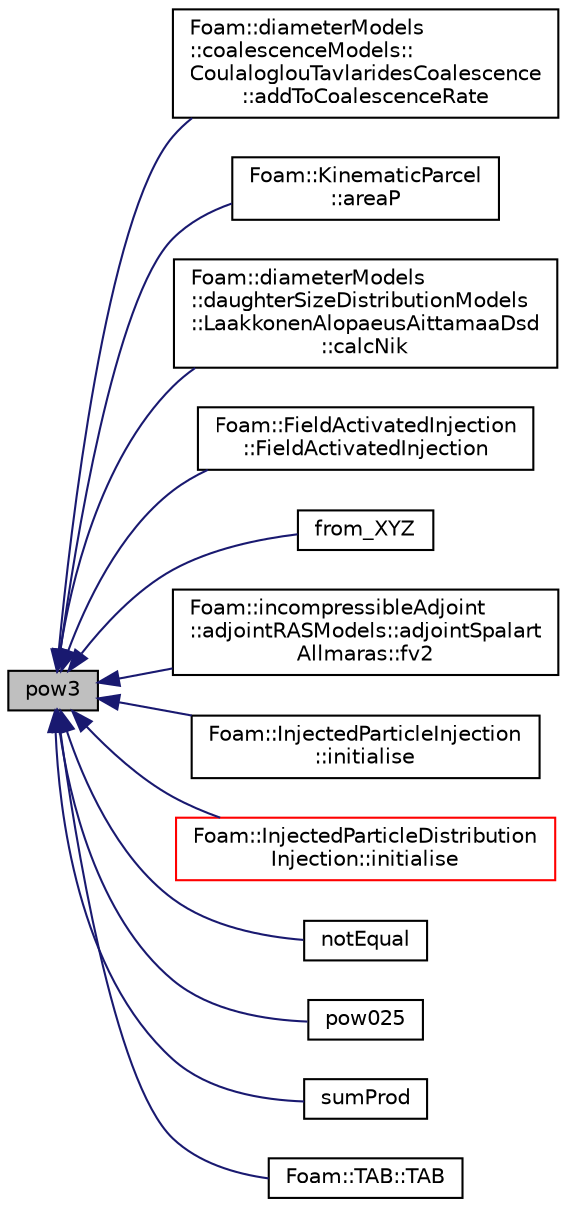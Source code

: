 digraph "pow3"
{
  bgcolor="transparent";
  edge [fontname="Helvetica",fontsize="10",labelfontname="Helvetica",labelfontsize="10"];
  node [fontname="Helvetica",fontsize="10",shape=record];
  rankdir="LR";
  Node1 [label="pow3",height=0.2,width=0.4,color="black", fillcolor="grey75", style="filled" fontcolor="black"];
  Node1 -> Node2 [dir="back",color="midnightblue",fontsize="10",style="solid",fontname="Helvetica"];
  Node2 [label="Foam::diameterModels\l::coalescenceModels::\lCoulaloglouTavlaridesCoalescence\l::addToCoalescenceRate",height=0.2,width=0.4,color="black",URL="$classFoam_1_1diameterModels_1_1coalescenceModels_1_1CoulaloglouTavlaridesCoalescence.html#a0a4425cc9fa19c33446c73aa21e8dc7d",tooltip="Add to coalescenceRate. "];
  Node1 -> Node3 [dir="back",color="midnightblue",fontsize="10",style="solid",fontname="Helvetica"];
  Node3 [label="Foam::KinematicParcel\l::areaP",height=0.2,width=0.4,color="black",URL="$classFoam_1_1KinematicParcel.html#a4a5642227167166536301c59e846f2be",tooltip="Particle projected area. "];
  Node1 -> Node4 [dir="back",color="midnightblue",fontsize="10",style="solid",fontname="Helvetica"];
  Node4 [label="Foam::diameterModels\l::daughterSizeDistributionModels\l::LaakkonenAlopaeusAittamaaDsd\l::calcNik",height=0.2,width=0.4,color="black",URL="$classFoam_1_1diameterModels_1_1daughterSizeDistributionModels_1_1LaakkonenAlopaeusAittamaaDsd.html#af7f02b08e5653d54638b6299d3199eb5",tooltip="Return total number of particles assigned to class i when a particle. "];
  Node1 -> Node5 [dir="back",color="midnightblue",fontsize="10",style="solid",fontname="Helvetica"];
  Node5 [label="Foam::FieldActivatedInjection\l::FieldActivatedInjection",height=0.2,width=0.4,color="black",URL="$classFoam_1_1FieldActivatedInjection.html#ae449b5af1f3ff36971cf6e1b83a97c36",tooltip="Construct from dictionary. "];
  Node1 -> Node6 [dir="back",color="midnightblue",fontsize="10",style="solid",fontname="Helvetica"];
  Node6 [label="from_XYZ",height=0.2,width=0.4,color="black",URL="$namespaceFoam.html#aade48c8112fb7b1911c7b0ba4a72e63b"];
  Node1 -> Node7 [dir="back",color="midnightblue",fontsize="10",style="solid",fontname="Helvetica"];
  Node7 [label="Foam::incompressibleAdjoint\l::adjointRASModels::adjointSpalart\lAllmaras::fv2",height=0.2,width=0.4,color="black",URL="$classFoam_1_1incompressibleAdjoint_1_1adjointRASModels_1_1adjointSpalartAllmaras.html#a3023950cef7b525beed92ee50dd2ad47"];
  Node1 -> Node8 [dir="back",color="midnightblue",fontsize="10",style="solid",fontname="Helvetica"];
  Node8 [label="Foam::InjectedParticleInjection\l::initialise",height=0.2,width=0.4,color="black",URL="$classFoam_1_1InjectedParticleInjection.html#a18abf8b19283101238a77c9e6865b673",tooltip="Initialise injectors. "];
  Node1 -> Node9 [dir="back",color="midnightblue",fontsize="10",style="solid",fontname="Helvetica"];
  Node9 [label="Foam::InjectedParticleDistribution\lInjection::initialise",height=0.2,width=0.4,color="red",URL="$classFoam_1_1InjectedParticleDistributionInjection.html#a18abf8b19283101238a77c9e6865b673",tooltip="Initialise injectors. "];
  Node1 -> Node10 [dir="back",color="midnightblue",fontsize="10",style="solid",fontname="Helvetica"];
  Node10 [label="notEqual",height=0.2,width=0.4,color="black",URL="$namespaceFoam.html#a1e247641b73af997e7289e1abf330fed"];
  Node1 -> Node11 [dir="back",color="midnightblue",fontsize="10",style="solid",fontname="Helvetica"];
  Node11 [label="pow025",height=0.2,width=0.4,color="black",URL="$namespaceFoam.html#a3fd4e00e8633c44ac888173be6a47342"];
  Node1 -> Node12 [dir="back",color="midnightblue",fontsize="10",style="solid",fontname="Helvetica"];
  Node12 [label="sumProd",height=0.2,width=0.4,color="black",URL="$namespaceFoam.html#a93e6930f789f21705c721dc592817713",tooltip="Sum product. "];
  Node1 -> Node13 [dir="back",color="midnightblue",fontsize="10",style="solid",fontname="Helvetica"];
  Node13 [label="Foam::TAB::TAB",height=0.2,width=0.4,color="black",URL="$classFoam_1_1TAB.html#abbb7b25006eaaecb7171bf7c31224b30",tooltip="Construct from dictionary. "];
}
